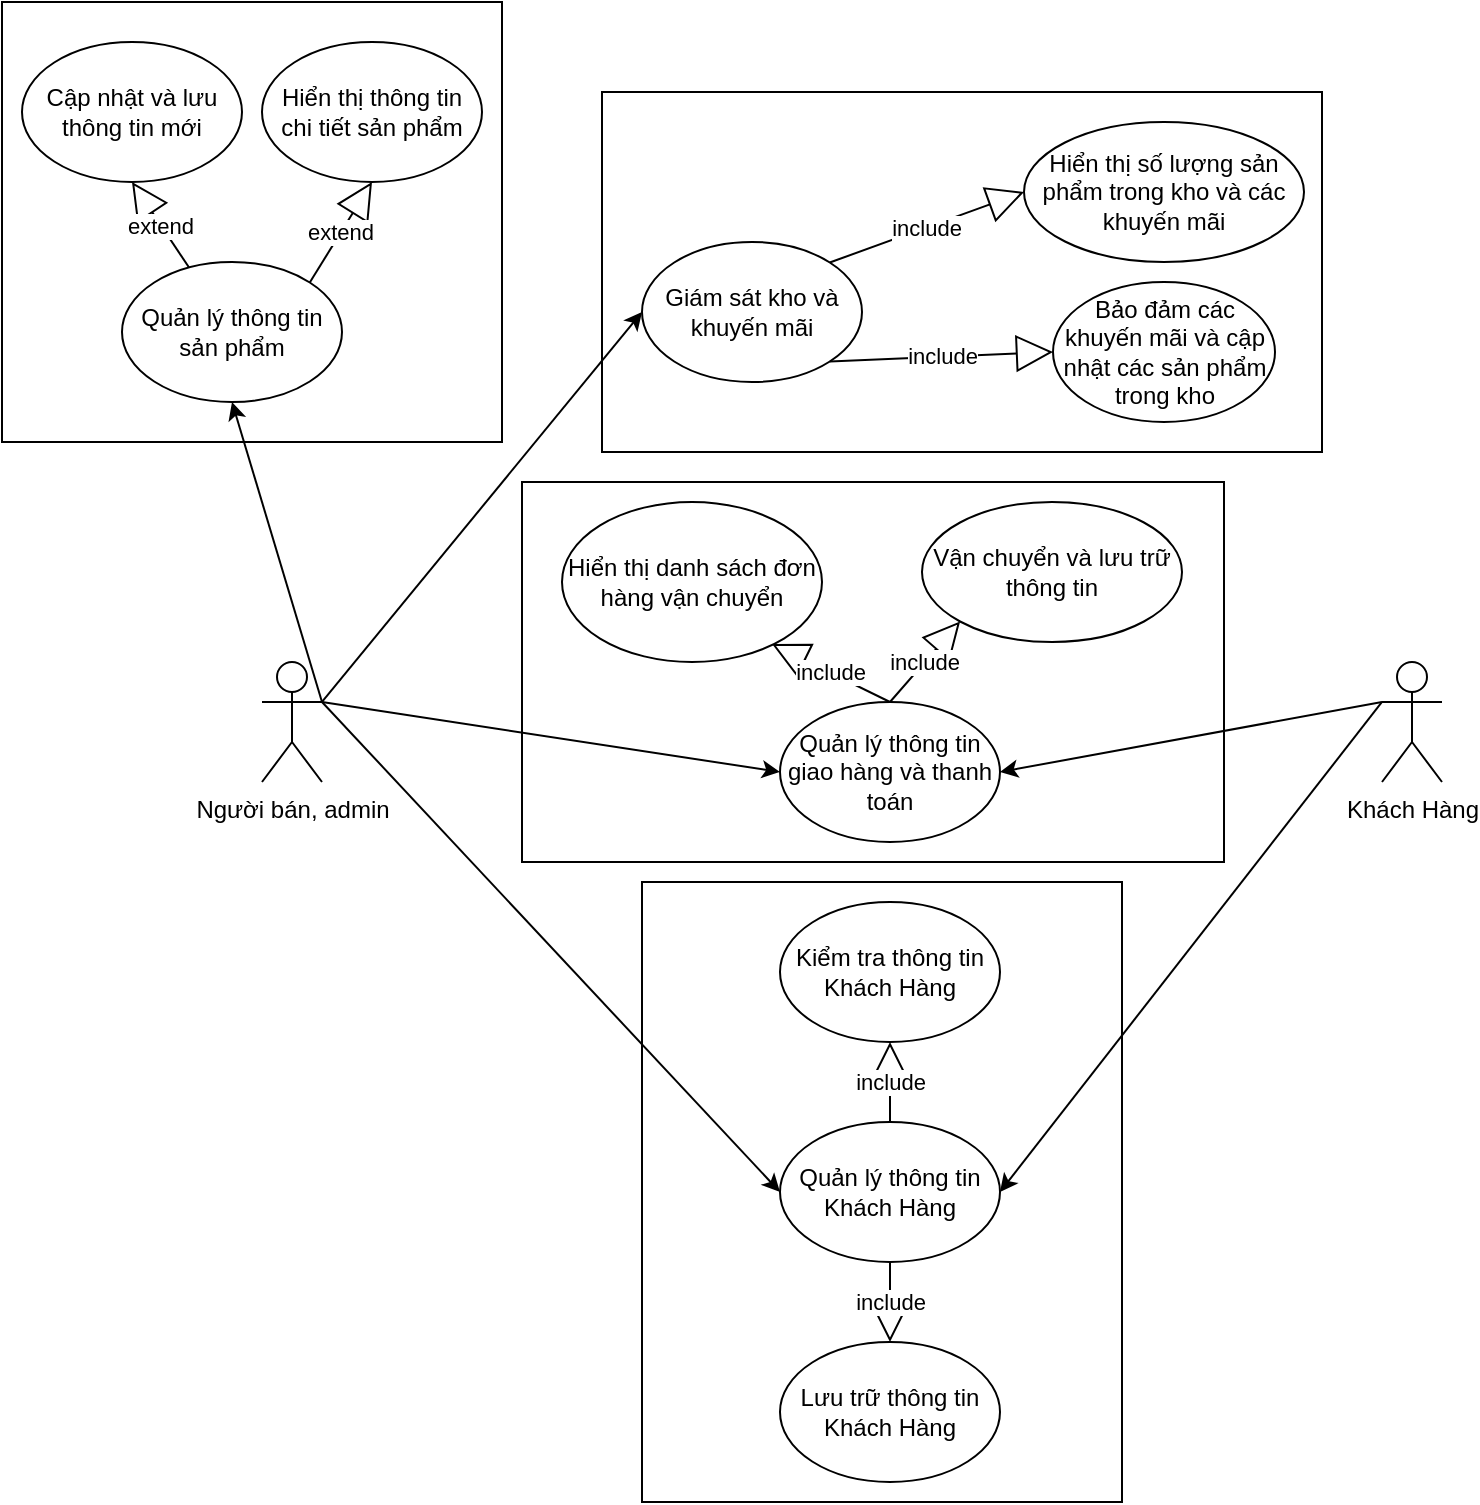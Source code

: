 <mxfile version="18.0.0" type="device"><diagram id="-UsijshJcNDkFhkSoqLR" name="Page-1"><mxGraphModel dx="1944" dy="1792" grid="1" gridSize="10" guides="1" tooltips="1" connect="1" arrows="1" fold="1" page="1" pageScale="1" pageWidth="827" pageHeight="1169" math="0" shadow="0"><root><mxCell id="0"/><mxCell id="1" parent="0"/><mxCell id="WYWswSsd34qRkgrK3Ih--26" value="" style="rounded=0;whiteSpace=wrap;html=1;gradientColor=none;" parent="1" vertex="1"><mxGeometry x="290" y="310" width="240" height="310" as="geometry"/></mxCell><mxCell id="WYWswSsd34qRkgrK3Ih--25" value="" style="rounded=0;whiteSpace=wrap;html=1;gradientColor=none;" parent="1" vertex="1"><mxGeometry x="230" y="110" width="351" height="190" as="geometry"/></mxCell><mxCell id="WYWswSsd34qRkgrK3Ih--20" value="" style="rounded=0;whiteSpace=wrap;html=1;gradientColor=none;" parent="1" vertex="1"><mxGeometry x="270" y="-85" width="360" height="180" as="geometry"/></mxCell><mxCell id="WYWswSsd34qRkgrK3Ih--15" value="" style="rounded=0;whiteSpace=wrap;html=1;gradientColor=none;" parent="1" vertex="1"><mxGeometry x="-30" y="-130" width="250" height="220" as="geometry"/></mxCell><mxCell id="WYWswSsd34qRkgrK3Ih--1" value="Người bán, admin" style="shape=umlActor;verticalLabelPosition=bottom;verticalAlign=top;html=1;outlineConnect=0;" parent="1" vertex="1"><mxGeometry x="100" y="200" width="30" height="60" as="geometry"/></mxCell><mxCell id="WYWswSsd34qRkgrK3Ih--2" value="Khách Hàng" style="shape=umlActor;verticalLabelPosition=bottom;verticalAlign=top;html=1;outlineConnect=0;" parent="1" vertex="1"><mxGeometry x="660" y="200" width="30" height="60" as="geometry"/></mxCell><mxCell id="WYWswSsd34qRkgrK3Ih--4" value="Quản lý thông tin Khách Hàng" style="ellipse;whiteSpace=wrap;html=1;" parent="1" vertex="1"><mxGeometry x="359" y="430" width="110" height="70" as="geometry"/></mxCell><mxCell id="WYWswSsd34qRkgrK3Ih--5" value="Quản lý thông tin sản phẩm" style="ellipse;whiteSpace=wrap;html=1;" parent="1" vertex="1"><mxGeometry x="30" width="110" height="70" as="geometry"/></mxCell><mxCell id="WYWswSsd34qRkgrK3Ih--6" value="Giám sát kho và khuyến mãi" style="ellipse;whiteSpace=wrap;html=1;" parent="1" vertex="1"><mxGeometry x="290" y="-10" width="110" height="70" as="geometry"/></mxCell><mxCell id="WYWswSsd34qRkgrK3Ih--7" value="Quản lý thông tin giao hàng và thanh toán" style="ellipse;whiteSpace=wrap;html=1;" parent="1" vertex="1"><mxGeometry x="359" y="220" width="110" height="70" as="geometry"/></mxCell><mxCell id="WYWswSsd34qRkgrK3Ih--9" value="" style="endArrow=classic;html=1;rounded=0;exitX=1;exitY=0.333;exitDx=0;exitDy=0;exitPerimeter=0;entryX=0;entryY=0.5;entryDx=0;entryDy=0;" parent="1" source="WYWswSsd34qRkgrK3Ih--1" target="WYWswSsd34qRkgrK3Ih--4" edge="1"><mxGeometry width="50" height="50" relative="1" as="geometry"><mxPoint x="360" y="330" as="sourcePoint"/><mxPoint x="410" y="280" as="targetPoint"/></mxGeometry></mxCell><mxCell id="WYWswSsd34qRkgrK3Ih--10" value="" style="endArrow=classic;html=1;rounded=0;entryX=0.5;entryY=1;entryDx=0;entryDy=0;" parent="1" target="WYWswSsd34qRkgrK3Ih--5" edge="1"><mxGeometry width="50" height="50" relative="1" as="geometry"><mxPoint x="130" y="220" as="sourcePoint"/><mxPoint x="350.0" y="145.0" as="targetPoint"/></mxGeometry></mxCell><mxCell id="WYWswSsd34qRkgrK3Ih--11" value="" style="endArrow=classic;html=1;rounded=0;exitX=1;exitY=0.333;exitDx=0;exitDy=0;exitPerimeter=0;entryX=0;entryY=0.5;entryDx=0;entryDy=0;" parent="1" source="WYWswSsd34qRkgrK3Ih--1" target="WYWswSsd34qRkgrK3Ih--6" edge="1"><mxGeometry width="50" height="50" relative="1" as="geometry"><mxPoint x="150" y="240" as="sourcePoint"/><mxPoint x="360.0" y="155.0" as="targetPoint"/></mxGeometry></mxCell><mxCell id="WYWswSsd34qRkgrK3Ih--12" value="" style="endArrow=classic;html=1;rounded=0;exitX=1;exitY=0.333;exitDx=0;exitDy=0;exitPerimeter=0;entryX=0;entryY=0.5;entryDx=0;entryDy=0;" parent="1" source="WYWswSsd34qRkgrK3Ih--1" target="WYWswSsd34qRkgrK3Ih--7" edge="1"><mxGeometry width="50" height="50" relative="1" as="geometry"><mxPoint x="160" y="250" as="sourcePoint"/><mxPoint x="370.0" y="165.0" as="targetPoint"/></mxGeometry></mxCell><mxCell id="WYWswSsd34qRkgrK3Ih--13" value="" style="endArrow=classic;html=1;rounded=0;exitX=0;exitY=0.333;exitDx=0;exitDy=0;exitPerimeter=0;entryX=1;entryY=0.5;entryDx=0;entryDy=0;" parent="1" source="WYWswSsd34qRkgrK3Ih--2" target="WYWswSsd34qRkgrK3Ih--7" edge="1"><mxGeometry width="50" height="50" relative="1" as="geometry"><mxPoint x="410" y="320" as="sourcePoint"/><mxPoint x="460" y="270" as="targetPoint"/></mxGeometry></mxCell><mxCell id="WYWswSsd34qRkgrK3Ih--14" value="" style="endArrow=classic;html=1;rounded=0;exitX=0;exitY=0.333;exitDx=0;exitDy=0;exitPerimeter=0;entryX=1;entryY=0.5;entryDx=0;entryDy=0;" parent="1" source="WYWswSsd34qRkgrK3Ih--2" target="WYWswSsd34qRkgrK3Ih--4" edge="1"><mxGeometry width="50" height="50" relative="1" as="geometry"><mxPoint x="170" y="260" as="sourcePoint"/><mxPoint x="470" y="500" as="targetPoint"/></mxGeometry></mxCell><mxCell id="WYWswSsd34qRkgrK3Ih--16" value="Hiển thị thông tin chi tiết sản phẩm" style="ellipse;whiteSpace=wrap;html=1;gradientColor=none;" parent="1" vertex="1"><mxGeometry x="100" y="-110" width="110" height="70" as="geometry"/></mxCell><mxCell id="WYWswSsd34qRkgrK3Ih--17" value="Cập nhật và lưu thông tin mới" style="ellipse;whiteSpace=wrap;html=1;gradientColor=none;" parent="1" vertex="1"><mxGeometry x="-20" y="-110" width="110" height="70" as="geometry"/></mxCell><mxCell id="WYWswSsd34qRkgrK3Ih--18" value="extend" style="endArrow=block;endSize=16;endFill=0;html=1;rounded=0;entryX=0.5;entryY=1;entryDx=0;entryDy=0;" parent="1" source="WYWswSsd34qRkgrK3Ih--5" target="WYWswSsd34qRkgrK3Ih--17" edge="1"><mxGeometry width="160" relative="1" as="geometry"><mxPoint x="80" y="-10" as="sourcePoint"/><mxPoint x="240" y="-10" as="targetPoint"/></mxGeometry></mxCell><mxCell id="WYWswSsd34qRkgrK3Ih--19" value="extend" style="endArrow=block;endSize=16;endFill=0;html=1;rounded=0;entryX=0.5;entryY=1;entryDx=0;entryDy=0;exitX=1;exitY=0;exitDx=0;exitDy=0;" parent="1" source="WYWswSsd34qRkgrK3Ih--5" target="WYWswSsd34qRkgrK3Ih--16" edge="1"><mxGeometry width="160" relative="1" as="geometry"><mxPoint x="91.087" y="17.445" as="sourcePoint"/><mxPoint x="45" y="-20" as="targetPoint"/></mxGeometry></mxCell><mxCell id="WYWswSsd34qRkgrK3Ih--21" value="Hiển thị số lượng sản phẩm trong kho và các khuyến mãi" style="ellipse;whiteSpace=wrap;html=1;" parent="1" vertex="1"><mxGeometry x="481" y="-70" width="140" height="70" as="geometry"/></mxCell><mxCell id="WYWswSsd34qRkgrK3Ih--22" value="Bảo đảm các khuyến mãi và cập nhật các sản phẩm trong kho" style="ellipse;whiteSpace=wrap;html=1;" parent="1" vertex="1"><mxGeometry x="495.5" y="10" width="111" height="70" as="geometry"/></mxCell><mxCell id="WYWswSsd34qRkgrK3Ih--23" value="include" style="endArrow=block;endSize=16;endFill=0;html=1;rounded=0;entryX=0;entryY=0.5;entryDx=0;entryDy=0;exitX=1;exitY=0;exitDx=0;exitDy=0;" parent="1" source="WYWswSsd34qRkgrK3Ih--6" target="WYWswSsd34qRkgrK3Ih--21" edge="1"><mxGeometry width="160" relative="1" as="geometry"><mxPoint x="163.891" y="20.251" as="sourcePoint"/><mxPoint x="195.0" y="-30" as="targetPoint"/></mxGeometry></mxCell><mxCell id="WYWswSsd34qRkgrK3Ih--24" value="include" style="endArrow=block;endSize=16;endFill=0;html=1;rounded=0;entryX=0;entryY=0.5;entryDx=0;entryDy=0;exitX=1;exitY=1;exitDx=0;exitDy=0;" parent="1" source="WYWswSsd34qRkgrK3Ih--6" target="WYWswSsd34qRkgrK3Ih--22" edge="1"><mxGeometry width="160" relative="1" as="geometry"><mxPoint x="400" y="140" as="sourcePoint"/><mxPoint x="205.0" y="-20" as="targetPoint"/></mxGeometry></mxCell><mxCell id="a1TifSkyP9_OABPB2RbA-1" value="Hiển thị danh sách đơn hàng vận chuyển&lt;span style=&quot;color: rgba(0, 0, 0, 0); font-family: monospace; font-size: 0px; text-align: start;&quot;&gt;%3CmxGraphModel%3E%3Croot%3E%3CmxCell%20id%3D%220%22%2F%3E%3CmxCell%20id%3D%221%22%20parent%3D%220%22%2F%3E%3CmxCell%20id%3D%222%22%20value%3D%22Qu%E1%BA%A3n%20l%C3%BD%20th%C3%B4ng%20tin%20giao%20h%C3%A0ng%20v%C3%A0%20thanh%20to%C3%A1n%22%20style%3D%22ellipse%3BwhiteSpace%3Dwrap%3Bhtml%3D1%3B%22%20vertex%3D%221%22%20parent%3D%221%22%3E%3CmxGeometry%20x%3D%22359%22%20y%3D%22230%22%20width%3D%22110%22%20height%3D%2270%22%20as%3D%22geometry%22%2F%3E%3C%2FmxCell%3E%3C%2Froot%3E%3C%2FmxGraphModel%3E&lt;/span&gt;" style="ellipse;whiteSpace=wrap;html=1;" vertex="1" parent="1"><mxGeometry x="250" y="120" width="130" height="80" as="geometry"/></mxCell><mxCell id="a1TifSkyP9_OABPB2RbA-2" value="Vận chuyển và lưu trữ thông tin" style="ellipse;whiteSpace=wrap;html=1;" vertex="1" parent="1"><mxGeometry x="430" y="120" width="130" height="70" as="geometry"/></mxCell><mxCell id="a1TifSkyP9_OABPB2RbA-3" value="include" style="endArrow=block;endSize=16;endFill=0;html=1;rounded=0;entryX=0.808;entryY=0.888;entryDx=0;entryDy=0;exitX=0.5;exitY=0;exitDx=0;exitDy=0;entryPerimeter=0;" edge="1" parent="1" source="WYWswSsd34qRkgrK3Ih--7" target="a1TifSkyP9_OABPB2RbA-1"><mxGeometry width="160" relative="1" as="geometry"><mxPoint x="413.891" y="19.749" as="sourcePoint"/><mxPoint x="525.5" y="15" as="targetPoint"/></mxGeometry></mxCell><mxCell id="a1TifSkyP9_OABPB2RbA-4" value="include" style="endArrow=block;endSize=16;endFill=0;html=1;rounded=0;entryX=0;entryY=1;entryDx=0;entryDy=0;exitX=0.5;exitY=0;exitDx=0;exitDy=0;" edge="1" parent="1" source="WYWswSsd34qRkgrK3Ih--7" target="a1TifSkyP9_OABPB2RbA-2"><mxGeometry width="160" relative="1" as="geometry"><mxPoint x="424" y="230" as="sourcePoint"/><mxPoint x="365.04" y="201.04" as="targetPoint"/></mxGeometry></mxCell><mxCell id="a1TifSkyP9_OABPB2RbA-5" value="Kiểm tra thông tin Khách Hàng" style="ellipse;whiteSpace=wrap;html=1;" vertex="1" parent="1"><mxGeometry x="359" y="320" width="110" height="70" as="geometry"/></mxCell><mxCell id="a1TifSkyP9_OABPB2RbA-6" value="Lưu trữ thông tin Khách Hàng" style="ellipse;whiteSpace=wrap;html=1;" vertex="1" parent="1"><mxGeometry x="359" y="540" width="110" height="70" as="geometry"/></mxCell><mxCell id="a1TifSkyP9_OABPB2RbA-7" value="include" style="endArrow=block;endSize=16;endFill=0;html=1;rounded=0;entryX=0.5;entryY=1;entryDx=0;entryDy=0;exitX=0.5;exitY=0;exitDx=0;exitDy=0;" edge="1" parent="1" source="WYWswSsd34qRkgrK3Ih--4" target="a1TifSkyP9_OABPB2RbA-5"><mxGeometry width="160" relative="1" as="geometry"><mxPoint x="424" y="180" as="sourcePoint"/><mxPoint x="365.04" y="151.04" as="targetPoint"/></mxGeometry></mxCell><mxCell id="a1TifSkyP9_OABPB2RbA-8" value="include" style="endArrow=block;endSize=16;endFill=0;html=1;rounded=0;entryX=0.5;entryY=0;entryDx=0;entryDy=0;exitX=0.5;exitY=1;exitDx=0;exitDy=0;" edge="1" parent="1" source="WYWswSsd34qRkgrK3Ih--4" target="a1TifSkyP9_OABPB2RbA-6"><mxGeometry width="160" relative="1" as="geometry"><mxPoint x="434" y="190" as="sourcePoint"/><mxPoint x="375.04" y="161.04" as="targetPoint"/></mxGeometry></mxCell></root></mxGraphModel></diagram></mxfile>